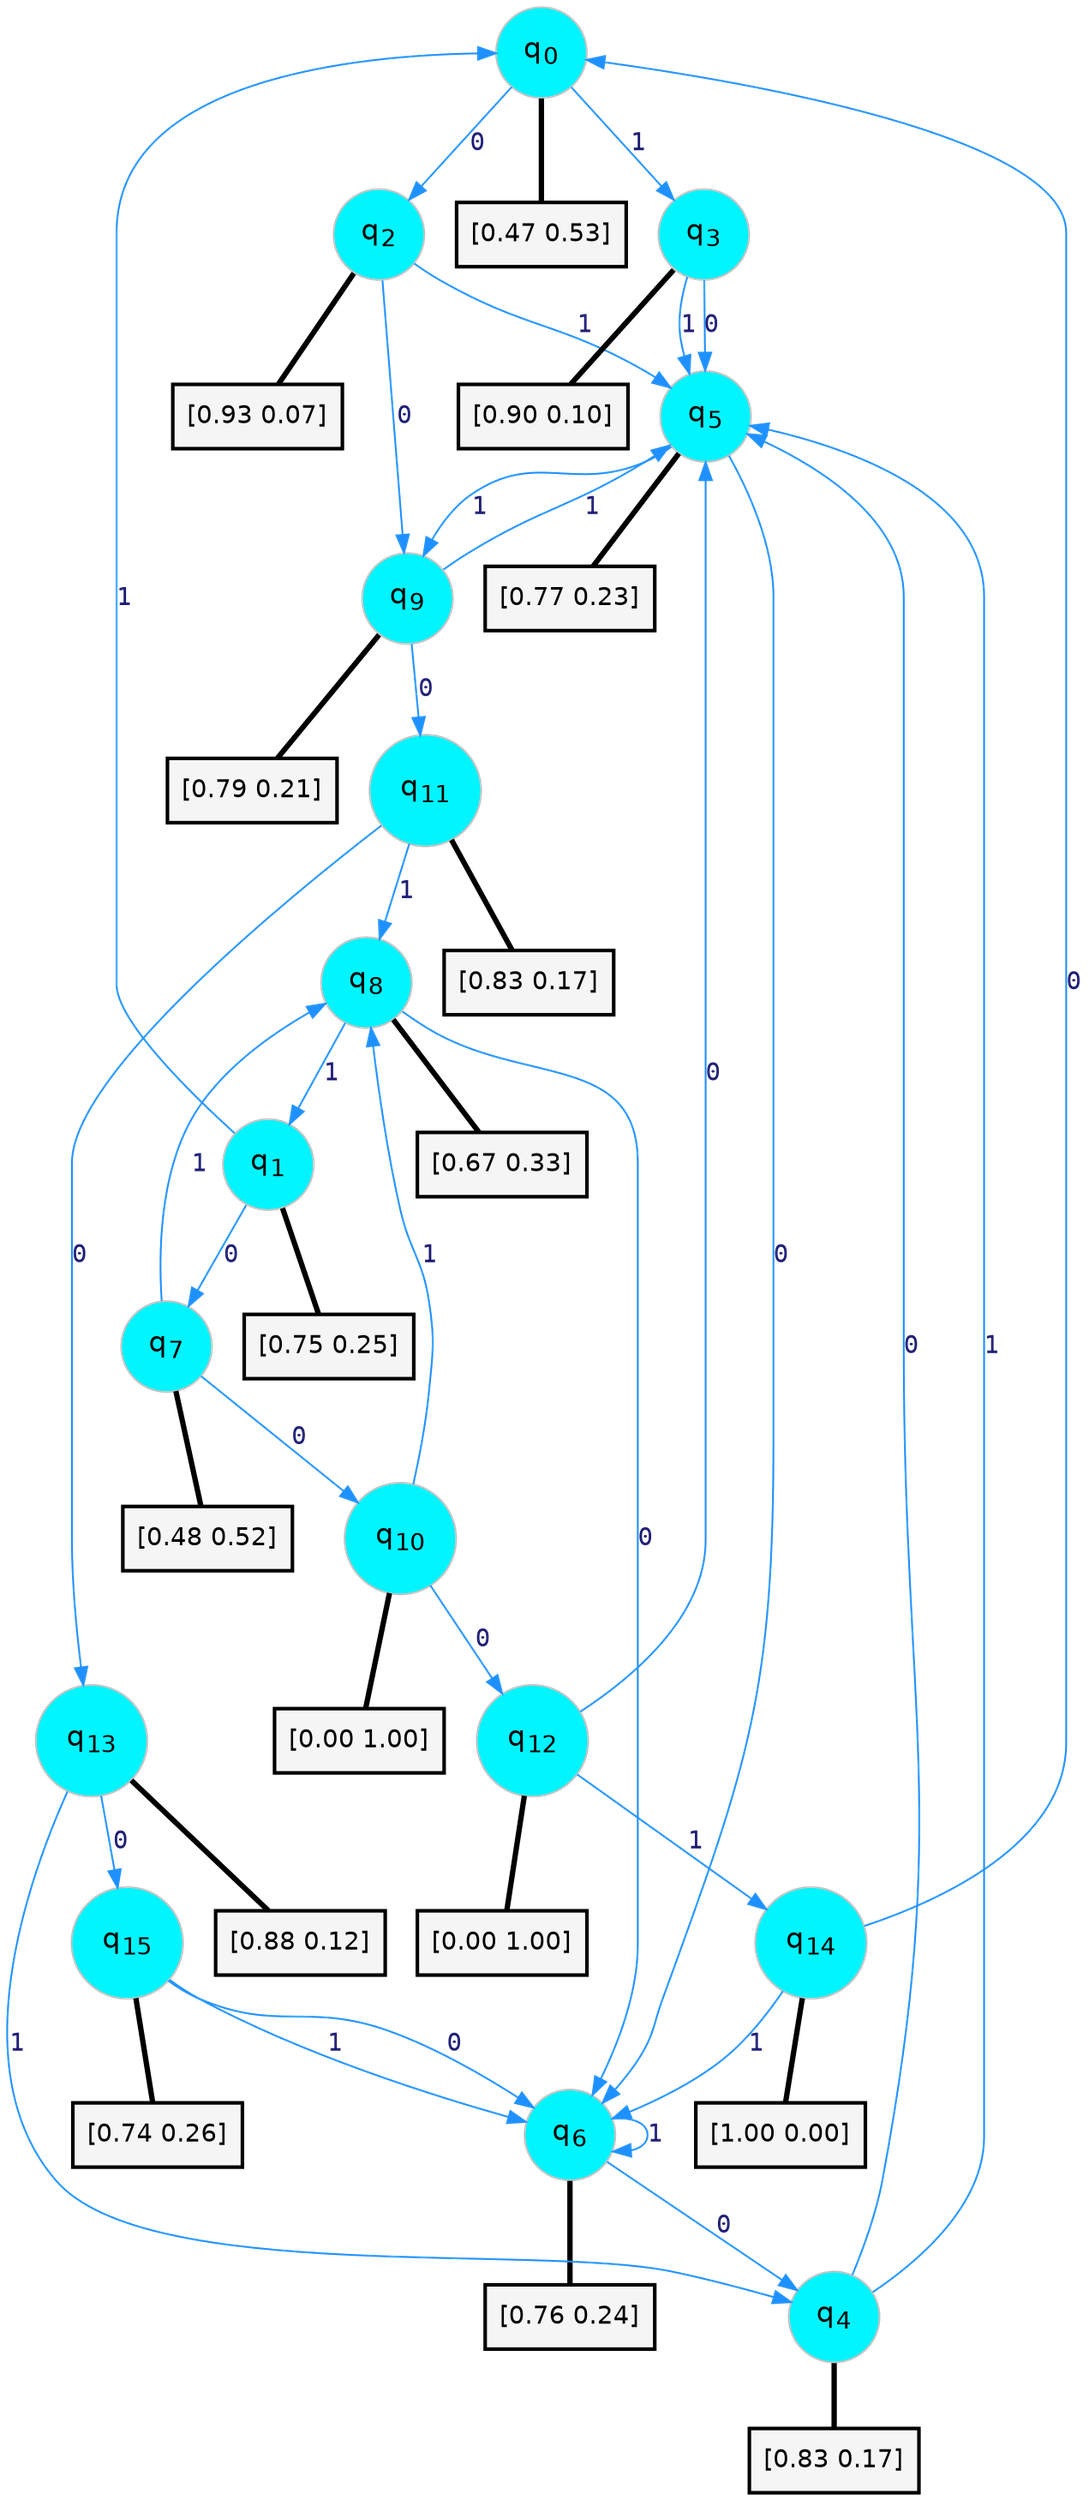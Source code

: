 digraph G {
graph [
bgcolor=transparent, dpi=300, rankdir=TD, size="40,25"];
node [
color=gray, fillcolor=turquoise1, fontcolor=black, fontname=Helvetica, fontsize=16, fontweight=bold, shape=circle, style=filled];
edge [
arrowsize=1, color=dodgerblue1, fontcolor=midnightblue, fontname=courier, fontweight=bold, penwidth=1, style=solid, weight=20];
0[label=<q<SUB>0</SUB>>];
1[label=<q<SUB>1</SUB>>];
2[label=<q<SUB>2</SUB>>];
3[label=<q<SUB>3</SUB>>];
4[label=<q<SUB>4</SUB>>];
5[label=<q<SUB>5</SUB>>];
6[label=<q<SUB>6</SUB>>];
7[label=<q<SUB>7</SUB>>];
8[label=<q<SUB>8</SUB>>];
9[label=<q<SUB>9</SUB>>];
10[label=<q<SUB>10</SUB>>];
11[label=<q<SUB>11</SUB>>];
12[label=<q<SUB>12</SUB>>];
13[label=<q<SUB>13</SUB>>];
14[label=<q<SUB>14</SUB>>];
15[label=<q<SUB>15</SUB>>];
16[label="[0.47 0.53]", shape=box,fontcolor=black, fontname=Helvetica, fontsize=14, penwidth=2, fillcolor=whitesmoke,color=black];
17[label="[0.75 0.25]", shape=box,fontcolor=black, fontname=Helvetica, fontsize=14, penwidth=2, fillcolor=whitesmoke,color=black];
18[label="[0.93 0.07]", shape=box,fontcolor=black, fontname=Helvetica, fontsize=14, penwidth=2, fillcolor=whitesmoke,color=black];
19[label="[0.90 0.10]", shape=box,fontcolor=black, fontname=Helvetica, fontsize=14, penwidth=2, fillcolor=whitesmoke,color=black];
20[label="[0.83 0.17]", shape=box,fontcolor=black, fontname=Helvetica, fontsize=14, penwidth=2, fillcolor=whitesmoke,color=black];
21[label="[0.77 0.23]", shape=box,fontcolor=black, fontname=Helvetica, fontsize=14, penwidth=2, fillcolor=whitesmoke,color=black];
22[label="[0.76 0.24]", shape=box,fontcolor=black, fontname=Helvetica, fontsize=14, penwidth=2, fillcolor=whitesmoke,color=black];
23[label="[0.48 0.52]", shape=box,fontcolor=black, fontname=Helvetica, fontsize=14, penwidth=2, fillcolor=whitesmoke,color=black];
24[label="[0.67 0.33]", shape=box,fontcolor=black, fontname=Helvetica, fontsize=14, penwidth=2, fillcolor=whitesmoke,color=black];
25[label="[0.79 0.21]", shape=box,fontcolor=black, fontname=Helvetica, fontsize=14, penwidth=2, fillcolor=whitesmoke,color=black];
26[label="[0.00 1.00]", shape=box,fontcolor=black, fontname=Helvetica, fontsize=14, penwidth=2, fillcolor=whitesmoke,color=black];
27[label="[0.83 0.17]", shape=box,fontcolor=black, fontname=Helvetica, fontsize=14, penwidth=2, fillcolor=whitesmoke,color=black];
28[label="[0.00 1.00]", shape=box,fontcolor=black, fontname=Helvetica, fontsize=14, penwidth=2, fillcolor=whitesmoke,color=black];
29[label="[0.88 0.12]", shape=box,fontcolor=black, fontname=Helvetica, fontsize=14, penwidth=2, fillcolor=whitesmoke,color=black];
30[label="[1.00 0.00]", shape=box,fontcolor=black, fontname=Helvetica, fontsize=14, penwidth=2, fillcolor=whitesmoke,color=black];
31[label="[0.74 0.26]", shape=box,fontcolor=black, fontname=Helvetica, fontsize=14, penwidth=2, fillcolor=whitesmoke,color=black];
0->2 [label=0];
0->3 [label=1];
0->16 [arrowhead=none, penwidth=3,color=black];
1->7 [label=0];
1->0 [label=1];
1->17 [arrowhead=none, penwidth=3,color=black];
2->9 [label=0];
2->5 [label=1];
2->18 [arrowhead=none, penwidth=3,color=black];
3->5 [label=0];
3->5 [label=1];
3->19 [arrowhead=none, penwidth=3,color=black];
4->5 [label=0];
4->5 [label=1];
4->20 [arrowhead=none, penwidth=3,color=black];
5->6 [label=0];
5->9 [label=1];
5->21 [arrowhead=none, penwidth=3,color=black];
6->4 [label=0];
6->6 [label=1];
6->22 [arrowhead=none, penwidth=3,color=black];
7->10 [label=0];
7->8 [label=1];
7->23 [arrowhead=none, penwidth=3,color=black];
8->6 [label=0];
8->1 [label=1];
8->24 [arrowhead=none, penwidth=3,color=black];
9->11 [label=0];
9->5 [label=1];
9->25 [arrowhead=none, penwidth=3,color=black];
10->12 [label=0];
10->8 [label=1];
10->26 [arrowhead=none, penwidth=3,color=black];
11->13 [label=0];
11->8 [label=1];
11->27 [arrowhead=none, penwidth=3,color=black];
12->5 [label=0];
12->14 [label=1];
12->28 [arrowhead=none, penwidth=3,color=black];
13->15 [label=0];
13->4 [label=1];
13->29 [arrowhead=none, penwidth=3,color=black];
14->0 [label=0];
14->6 [label=1];
14->30 [arrowhead=none, penwidth=3,color=black];
15->6 [label=0];
15->6 [label=1];
15->31 [arrowhead=none, penwidth=3,color=black];
}
